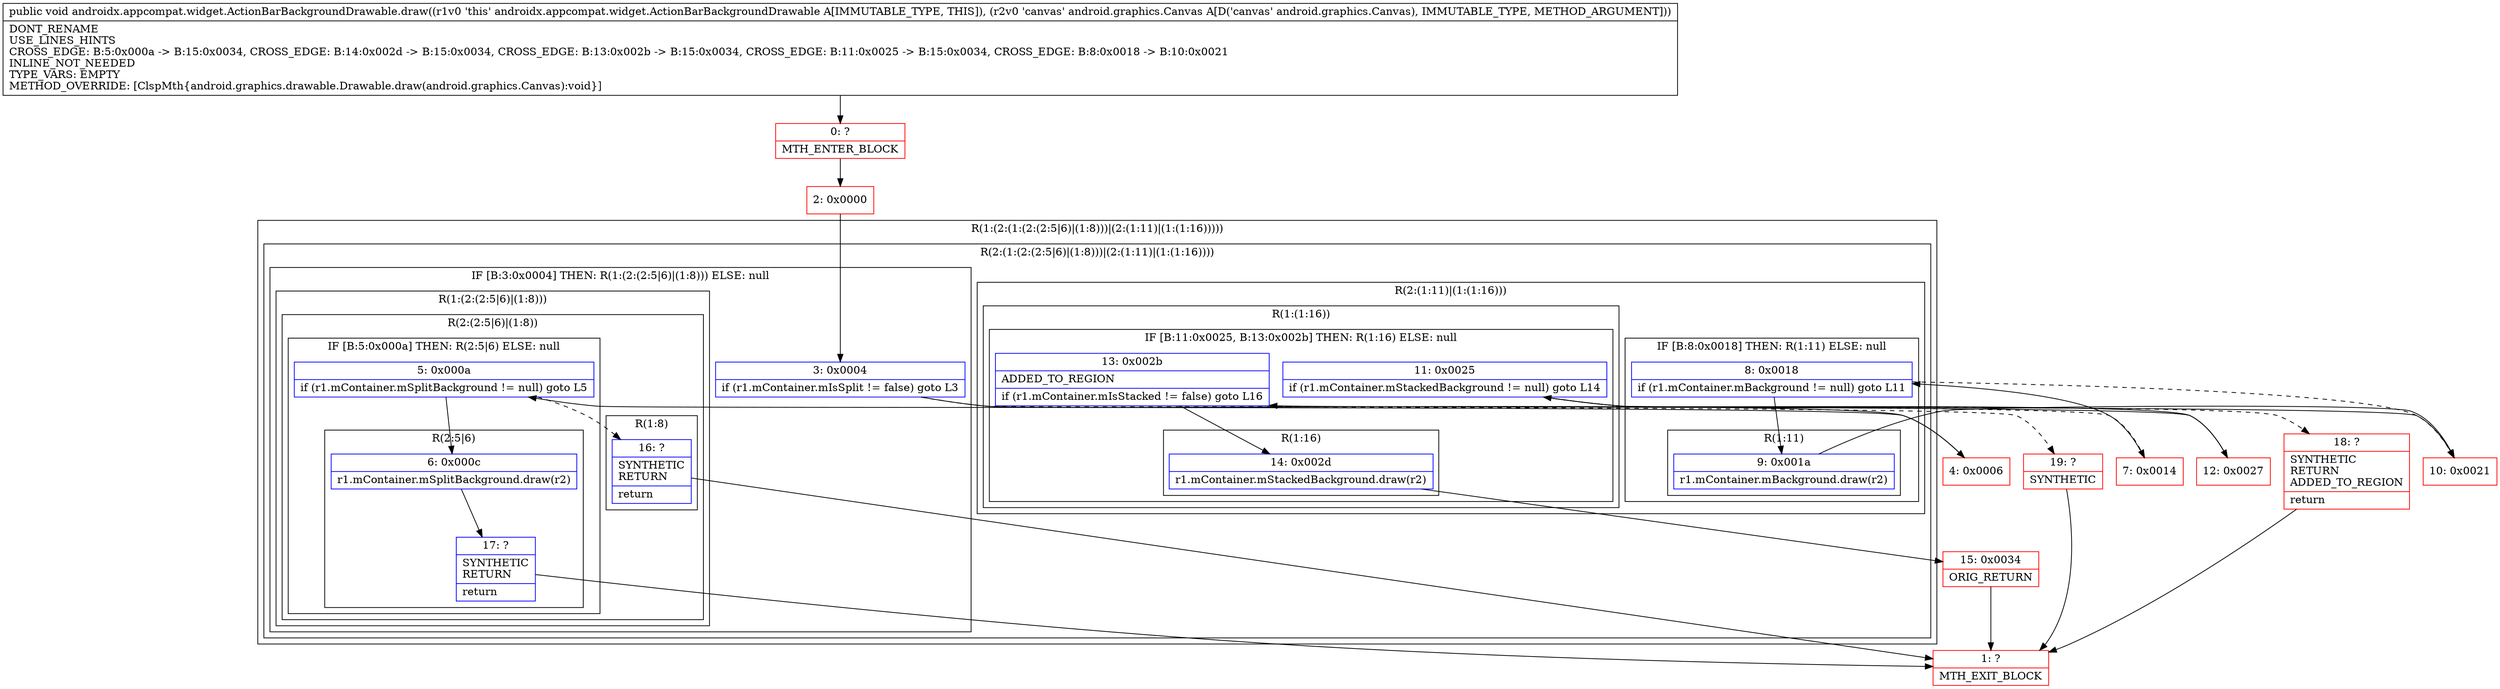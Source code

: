 digraph "CFG forandroidx.appcompat.widget.ActionBarBackgroundDrawable.draw(Landroid\/graphics\/Canvas;)V" {
subgraph cluster_Region_103511139 {
label = "R(1:(2:(1:(2:(2:5|6)|(1:8)))|(2:(1:11)|(1:(1:16)))))";
node [shape=record,color=blue];
subgraph cluster_Region_881838486 {
label = "R(2:(1:(2:(2:5|6)|(1:8)))|(2:(1:11)|(1:(1:16))))";
node [shape=record,color=blue];
subgraph cluster_IfRegion_146251872 {
label = "IF [B:3:0x0004] THEN: R(1:(2:(2:5|6)|(1:8))) ELSE: null";
node [shape=record,color=blue];
Node_3 [shape=record,label="{3\:\ 0x0004|if (r1.mContainer.mIsSplit != false) goto L3\l}"];
subgraph cluster_Region_899332794 {
label = "R(1:(2:(2:5|6)|(1:8)))";
node [shape=record,color=blue];
subgraph cluster_Region_1758414854 {
label = "R(2:(2:5|6)|(1:8))";
node [shape=record,color=blue];
subgraph cluster_IfRegion_583466992 {
label = "IF [B:5:0x000a] THEN: R(2:5|6) ELSE: null";
node [shape=record,color=blue];
Node_5 [shape=record,label="{5\:\ 0x000a|if (r1.mContainer.mSplitBackground != null) goto L5\l}"];
subgraph cluster_Region_390594408 {
label = "R(2:5|6)";
node [shape=record,color=blue];
Node_6 [shape=record,label="{6\:\ 0x000c|r1.mContainer.mSplitBackground.draw(r2)\l}"];
Node_17 [shape=record,label="{17\:\ ?|SYNTHETIC\lRETURN\l|return\l}"];
}
}
subgraph cluster_Region_2003355728 {
label = "R(1:8)";
node [shape=record,color=blue];
Node_16 [shape=record,label="{16\:\ ?|SYNTHETIC\lRETURN\l|return\l}"];
}
}
}
}
subgraph cluster_Region_1710563779 {
label = "R(2:(1:11)|(1:(1:16)))";
node [shape=record,color=blue];
subgraph cluster_IfRegion_1884912626 {
label = "IF [B:8:0x0018] THEN: R(1:11) ELSE: null";
node [shape=record,color=blue];
Node_8 [shape=record,label="{8\:\ 0x0018|if (r1.mContainer.mBackground != null) goto L11\l}"];
subgraph cluster_Region_1481471534 {
label = "R(1:11)";
node [shape=record,color=blue];
Node_9 [shape=record,label="{9\:\ 0x001a|r1.mContainer.mBackground.draw(r2)\l}"];
}
}
subgraph cluster_Region_1775636287 {
label = "R(1:(1:16))";
node [shape=record,color=blue];
subgraph cluster_IfRegion_627163391 {
label = "IF [B:11:0x0025, B:13:0x002b] THEN: R(1:16) ELSE: null";
node [shape=record,color=blue];
Node_11 [shape=record,label="{11\:\ 0x0025|if (r1.mContainer.mStackedBackground != null) goto L14\l}"];
Node_13 [shape=record,label="{13\:\ 0x002b|ADDED_TO_REGION\l|if (r1.mContainer.mIsStacked != false) goto L16\l}"];
subgraph cluster_Region_509389130 {
label = "R(1:16)";
node [shape=record,color=blue];
Node_14 [shape=record,label="{14\:\ 0x002d|r1.mContainer.mStackedBackground.draw(r2)\l}"];
}
}
}
}
}
}
Node_0 [shape=record,color=red,label="{0\:\ ?|MTH_ENTER_BLOCK\l}"];
Node_2 [shape=record,color=red,label="{2\:\ 0x0000}"];
Node_4 [shape=record,color=red,label="{4\:\ 0x0006}"];
Node_1 [shape=record,color=red,label="{1\:\ ?|MTH_EXIT_BLOCK\l}"];
Node_7 [shape=record,color=red,label="{7\:\ 0x0014}"];
Node_10 [shape=record,color=red,label="{10\:\ 0x0021}"];
Node_12 [shape=record,color=red,label="{12\:\ 0x0027}"];
Node_15 [shape=record,color=red,label="{15\:\ 0x0034|ORIG_RETURN\l}"];
Node_19 [shape=record,color=red,label="{19\:\ ?|SYNTHETIC\l}"];
Node_18 [shape=record,color=red,label="{18\:\ ?|SYNTHETIC\lRETURN\lADDED_TO_REGION\l|return\l}"];
MethodNode[shape=record,label="{public void androidx.appcompat.widget.ActionBarBackgroundDrawable.draw((r1v0 'this' androidx.appcompat.widget.ActionBarBackgroundDrawable A[IMMUTABLE_TYPE, THIS]), (r2v0 'canvas' android.graphics.Canvas A[D('canvas' android.graphics.Canvas), IMMUTABLE_TYPE, METHOD_ARGUMENT]))  | DONT_RENAME\lUSE_LINES_HINTS\lCROSS_EDGE: B:5:0x000a \-\> B:15:0x0034, CROSS_EDGE: B:14:0x002d \-\> B:15:0x0034, CROSS_EDGE: B:13:0x002b \-\> B:15:0x0034, CROSS_EDGE: B:11:0x0025 \-\> B:15:0x0034, CROSS_EDGE: B:8:0x0018 \-\> B:10:0x0021\lINLINE_NOT_NEEDED\lTYPE_VARS: EMPTY\lMETHOD_OVERRIDE: [ClspMth\{android.graphics.drawable.Drawable.draw(android.graphics.Canvas):void\}]\l}"];
MethodNode -> Node_0;Node_3 -> Node_4;
Node_3 -> Node_7[style=dashed];
Node_5 -> Node_6;
Node_5 -> Node_16[style=dashed];
Node_6 -> Node_17;
Node_17 -> Node_1;
Node_16 -> Node_1;
Node_8 -> Node_9;
Node_8 -> Node_10[style=dashed];
Node_9 -> Node_10;
Node_11 -> Node_12;
Node_11 -> Node_18[style=dashed];
Node_13 -> Node_14;
Node_13 -> Node_19[style=dashed];
Node_14 -> Node_15;
Node_0 -> Node_2;
Node_2 -> Node_3;
Node_4 -> Node_5;
Node_7 -> Node_8;
Node_10 -> Node_11;
Node_12 -> Node_13;
Node_15 -> Node_1;
Node_19 -> Node_1;
Node_18 -> Node_1;
}


